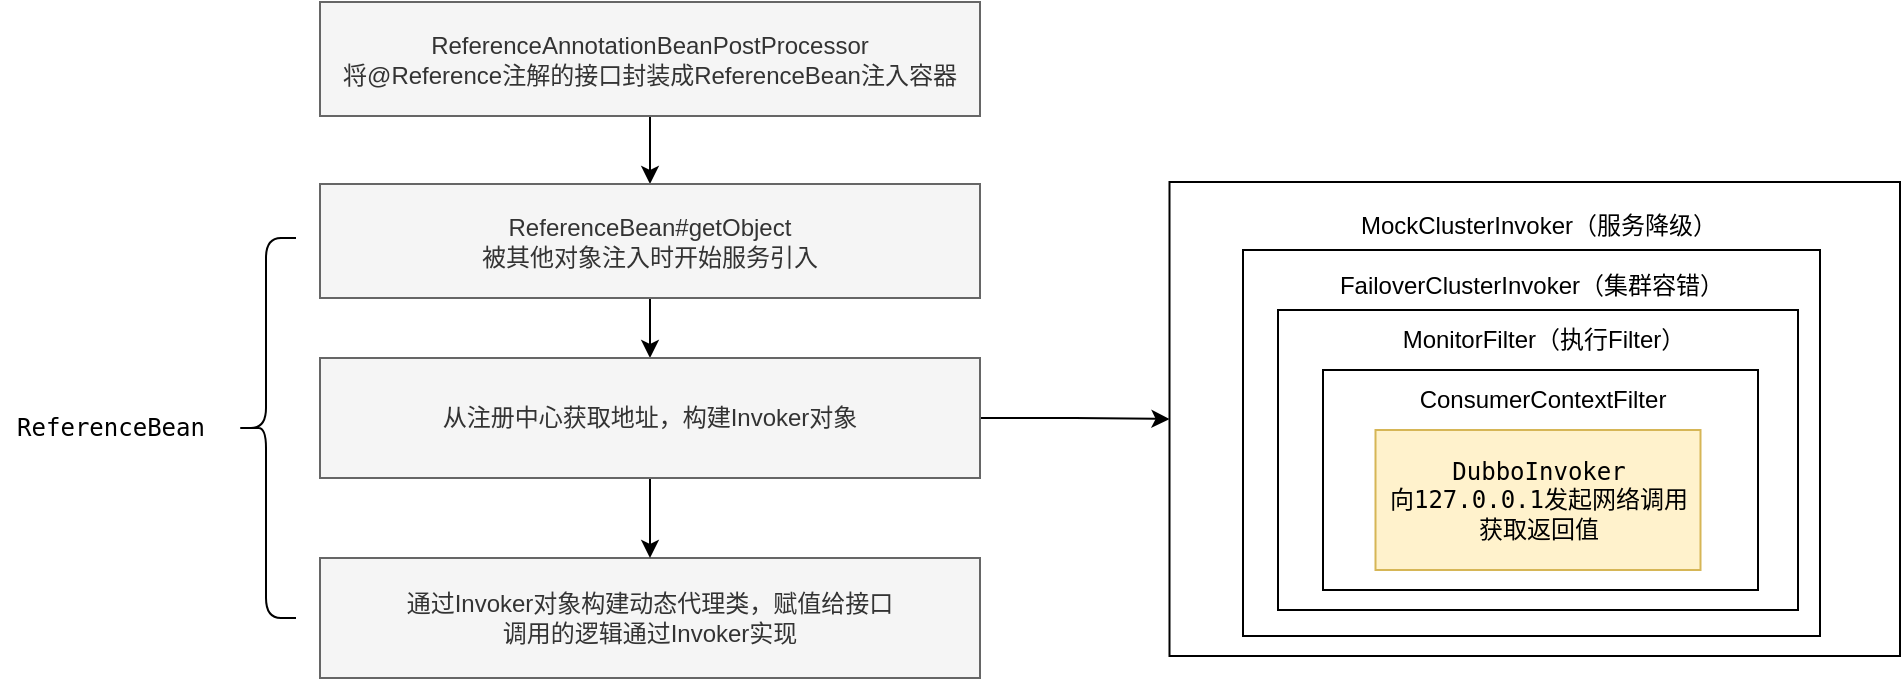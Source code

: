 <mxfile version="15.4.0" type="device"><diagram id="t3v5CclLZarL1PHFsFiK" name="第 1 页"><mxGraphModel dx="1773" dy="623" grid="1" gridSize="10" guides="1" tooltips="1" connect="1" arrows="1" fold="1" page="1" pageScale="1" pageWidth="827" pageHeight="1169" math="0" shadow="0"><root><mxCell id="0"/><mxCell id="1" parent="0"/><mxCell id="15PRcOBl1a8nP8Qr-Q5w-8" value="" style="rounded=0;whiteSpace=wrap;html=1;" parent="1" vertex="1"><mxGeometry x="244.75" y="112" width="365.25" height="237" as="geometry"/></mxCell><mxCell id="15PRcOBl1a8nP8Qr-Q5w-6" value="" style="rounded=0;whiteSpace=wrap;html=1;" parent="1" vertex="1"><mxGeometry x="281.5" y="146" width="288.5" height="193" as="geometry"/></mxCell><mxCell id="15PRcOBl1a8nP8Qr-Q5w-7" value="FailoverClusterInvoker（集群容错）" style="text;html=1;strokeColor=none;fillColor=none;align=center;verticalAlign=middle;whiteSpace=wrap;rounded=0;" parent="1" vertex="1"><mxGeometry x="321.5" y="149" width="207.5" height="30" as="geometry"/></mxCell><mxCell id="15PRcOBl1a8nP8Qr-Q5w-9" value="MockClusterInvoker（&lt;span&gt;服务降级）&lt;/span&gt;" style="text;html=1;strokeColor=none;fillColor=none;align=center;verticalAlign=middle;whiteSpace=wrap;rounded=0;" parent="1" vertex="1"><mxGeometry x="335.5" y="119" width="187" height="30" as="geometry"/></mxCell><mxCell id="ORq2RaHJe-5jTwBE5XUe-1" value="" style="edgeStyle=none;rounded=0;orthogonalLoop=1;jettySize=auto;html=1;fontFamily=Helvetica;" parent="1" target="ORq2RaHJe-5jTwBE5XUe-4" edge="1"><mxGeometry relative="1" as="geometry"><mxPoint x="-15" y="70" as="sourcePoint"/></mxGeometry></mxCell><mxCell id="ORq2RaHJe-5jTwBE5XUe-3" value="" style="edgeStyle=none;rounded=0;orthogonalLoop=1;jettySize=auto;html=1;fontFamily=Helvetica;" parent="1" source="ORq2RaHJe-5jTwBE5XUe-4" target="ORq2RaHJe-5jTwBE5XUe-7" edge="1"><mxGeometry relative="1" as="geometry"/></mxCell><mxCell id="ORq2RaHJe-5jTwBE5XUe-4" value="ReferenceBean#getObject&lt;br&gt;被其他对象注入时开始服务引入" style="rounded=0;whiteSpace=wrap;html=1;fontFamily=Helvetica;fillColor=#f5f5f5;strokeColor=#666666;fontColor=#333333;" parent="1" vertex="1"><mxGeometry x="-180" y="113" width="330" height="57" as="geometry"/></mxCell><mxCell id="ORq2RaHJe-5jTwBE5XUe-5" value="通过Invoker对象构建动态代理类，赋值给接口&lt;br&gt;调用的逻辑通过Invoker实现" style="rounded=0;whiteSpace=wrap;html=1;fontFamily=Helvetica;fillColor=#f5f5f5;strokeColor=#666666;fontColor=#333333;" parent="1" vertex="1"><mxGeometry x="-180" y="300" width="330" height="60" as="geometry"/></mxCell><mxCell id="ORq2RaHJe-5jTwBE5XUe-6" value="" style="edgeStyle=none;rounded=0;orthogonalLoop=1;jettySize=auto;html=1;fontFamily=Helvetica;" parent="1" source="ORq2RaHJe-5jTwBE5XUe-7" target="ORq2RaHJe-5jTwBE5XUe-5" edge="1"><mxGeometry relative="1" as="geometry"/></mxCell><mxCell id="ORq2RaHJe-5jTwBE5XUe-10" style="edgeStyle=orthogonalEdgeStyle;rounded=0;orthogonalLoop=1;jettySize=auto;html=1;exitX=1;exitY=0.5;exitDx=0;exitDy=0;entryX=0;entryY=0.5;entryDx=0;entryDy=0;" parent="1" source="ORq2RaHJe-5jTwBE5XUe-7" target="15PRcOBl1a8nP8Qr-Q5w-8" edge="1"><mxGeometry relative="1" as="geometry"/></mxCell><mxCell id="ORq2RaHJe-5jTwBE5XUe-7" value="从注册中心获取地址，构建Invoker对象" style="rounded=0;whiteSpace=wrap;html=1;fontFamily=Helvetica;fillColor=#f5f5f5;strokeColor=#666666;fontColor=#333333;" parent="1" vertex="1"><mxGeometry x="-180" y="200" width="330" height="60" as="geometry"/></mxCell><mxCell id="ORq2RaHJe-5jTwBE5XUe-8" value="" style="shape=curlyBracket;whiteSpace=wrap;html=1;rounded=1;fontFamily=Helvetica;size=0.5;" parent="1" vertex="1"><mxGeometry x="-222" y="140" width="30" height="190" as="geometry"/></mxCell><mxCell id="ORq2RaHJe-5jTwBE5XUe-9" value="&lt;pre&gt;ReferenceBean&lt;/pre&gt;" style="text;html=1;align=center;verticalAlign=middle;resizable=0;points=[];autosize=1;strokeColor=none;fillColor=none;fontFamily=Helvetica;" parent="1" vertex="1"><mxGeometry x="-340" y="215" width="110" height="40" as="geometry"/></mxCell><mxCell id="ORq2RaHJe-5jTwBE5XUe-20" value="&lt;div&gt;ReferenceAnnotationBeanPostProcessor&lt;/div&gt;&lt;div&gt;将@Reference注解的接口封装成ReferenceBean注入容器&lt;/div&gt;" style="rounded=0;whiteSpace=wrap;html=1;fontFamily=Helvetica;fillColor=#f5f5f5;strokeColor=#666666;fontColor=#333333;" parent="1" vertex="1"><mxGeometry x="-180" y="22" width="330" height="57" as="geometry"/></mxCell><mxCell id="ORq2RaHJe-5jTwBE5XUe-45" value="" style="rounded=0;whiteSpace=wrap;html=1;" parent="1" vertex="1"><mxGeometry x="299" y="176" width="260" height="150" as="geometry"/></mxCell><mxCell id="ORq2RaHJe-5jTwBE5XUe-46" value="" style="rounded=0;whiteSpace=wrap;html=1;" parent="1" vertex="1"><mxGeometry x="321.5" y="206" width="217.5" height="110" as="geometry"/></mxCell><mxCell id="ORq2RaHJe-5jTwBE5XUe-47" value="&lt;pre&gt;DubboInvoker&lt;br/&gt;向127.0.0.1发起网络调用&lt;br/&gt;获取返回值&lt;br&gt;&lt;/pre&gt;" style="rounded=0;whiteSpace=wrap;html=1;fillColor=#fff2cc;strokeColor=#d6b656;" parent="1" vertex="1"><mxGeometry x="347.75" y="236" width="162.5" height="70" as="geometry"/></mxCell><mxCell id="ORq2RaHJe-5jTwBE5XUe-48" value="&lt;pre&gt;&lt;font face=&quot;Helvetica&quot;&gt;ConsumerContextFilter&lt;/font&gt;&lt;/pre&gt;" style="text;html=1;strokeColor=none;fillColor=none;align=center;verticalAlign=middle;whiteSpace=wrap;rounded=0;" parent="1" vertex="1"><mxGeometry x="404" y="211" width="55" height="20" as="geometry"/></mxCell><mxCell id="ORq2RaHJe-5jTwBE5XUe-49" value="&lt;pre&gt;&lt;font face=&quot;Helvetica&quot;&gt;MonitorFilter（执行Filter）&lt;/font&gt;&lt;/pre&gt;" style="text;html=1;strokeColor=none;fillColor=none;align=center;verticalAlign=middle;whiteSpace=wrap;rounded=0;" parent="1" vertex="1"><mxGeometry x="401.5" y="176" width="60" height="30" as="geometry"/></mxCell></root></mxGraphModel></diagram></mxfile>